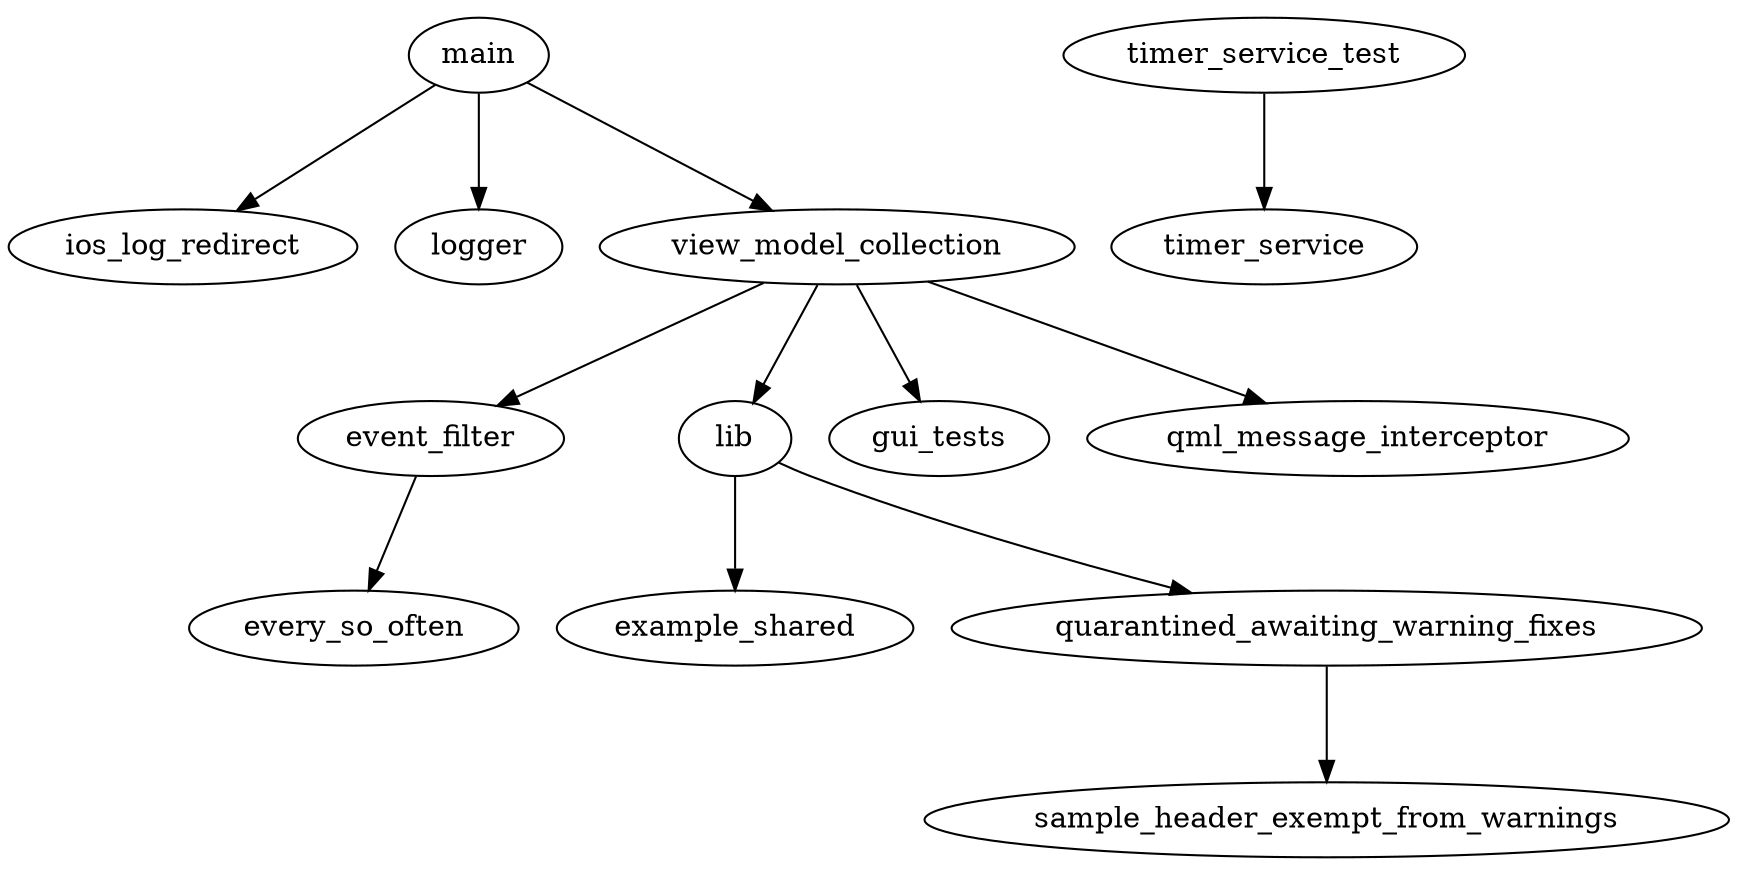 digraph "source tree" {
    overlap=scale;
    ratio=0.5;
    fontsize="16";
    fontname="Helvetica";
	clusterrank="local";
	"event_filter" -> "every_so_often"
	"lib" -> "example_shared"
	"lib" -> "quarantined_awaiting_warning_fixes"
	"main" -> "ios_log_redirect"
	"main" -> "logger"
	"main" -> "view_model_collection"
	"quarantined_awaiting_warning_fixes" -> "sample_header_exempt_from_warnings"
	"timer_service_test" -> "timer_service"
	"view_model_collection" -> "event_filter"
	"view_model_collection" -> "gui_tests"
	"view_model_collection" -> "lib"
	"view_model_collection" -> "qml_message_interceptor"
}
